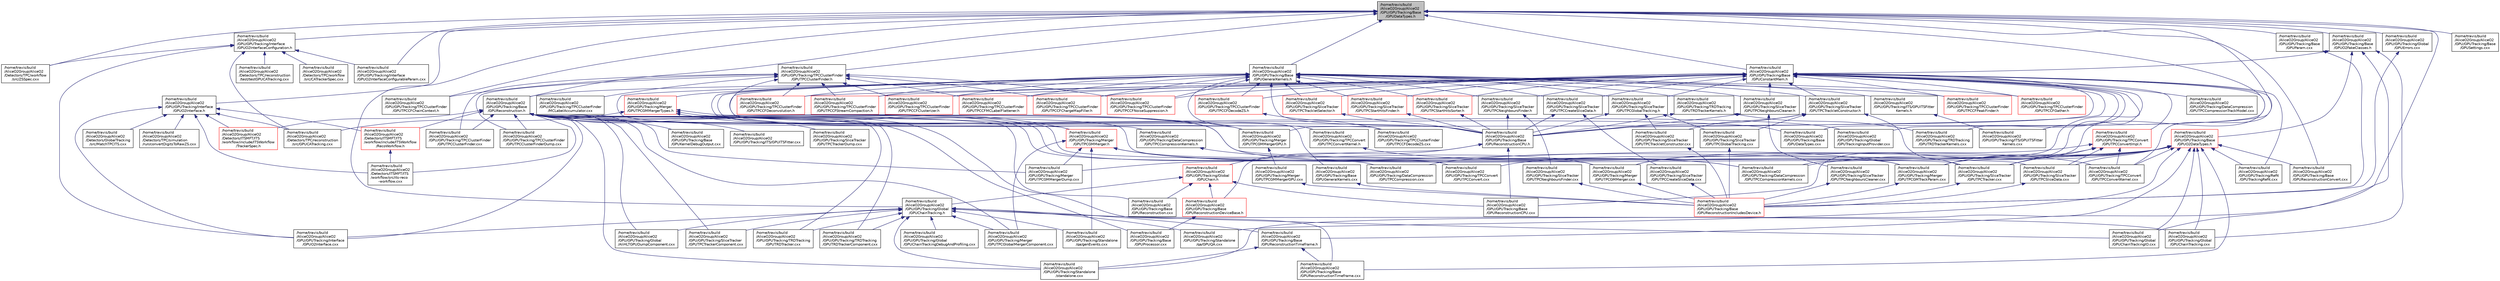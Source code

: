 digraph "/home/travis/build/AliceO2Group/AliceO2/GPU/GPUTracking/Base/GPUDataTypes.h"
{
 // INTERACTIVE_SVG=YES
  bgcolor="transparent";
  edge [fontname="Helvetica",fontsize="10",labelfontname="Helvetica",labelfontsize="10"];
  node [fontname="Helvetica",fontsize="10",shape=record];
  Node5 [label="/home/travis/build\l/AliceO2Group/AliceO2\l/GPU/GPUTracking/Base\l/GPUDataTypes.h",height=0.2,width=0.4,color="black", fillcolor="grey75", style="filled", fontcolor="black"];
  Node5 -> Node6 [dir="back",color="midnightblue",fontsize="10",style="solid",fontname="Helvetica"];
  Node6 [label="/home/travis/build\l/AliceO2Group/AliceO2\l/Detectors/TPC/workflow\l/src/ZSSpec.cxx",height=0.2,width=0.4,color="black",URL="$d2/dbc/ZSSpec_8cxx.html"];
  Node5 -> Node7 [dir="back",color="midnightblue",fontsize="10",style="solid",fontname="Helvetica"];
  Node7 [label="/home/travis/build\l/AliceO2Group/AliceO2\l/GPU/GPUTracking/Base\l/GPUConstantMem.h",height=0.2,width=0.4,color="black",URL="$db/df8/GPUConstantMem_8h.html"];
  Node7 -> Node8 [dir="back",color="midnightblue",fontsize="10",style="solid",fontname="Helvetica"];
  Node8 [label="/home/travis/build\l/AliceO2Group/AliceO2\l/GPU/GPUTracking/Base\l/GPUReconstruction.h",height=0.2,width=0.4,color="black",URL="$d2/de8/GPUReconstruction_8h.html"];
  Node8 -> Node9 [dir="back",color="midnightblue",fontsize="10",style="solid",fontname="Helvetica"];
  Node9 [label="/home/travis/build\l/AliceO2Group/AliceO2\l/Detectors/ITSMFT/ITS\l/workflow/include/ITSWorkflow\l/RecoWorkflow.h",height=0.2,width=0.4,color="red",URL="$dc/d1c/ITSMFT_2ITS_2workflow_2include_2ITSWorkflow_2RecoWorkflow_8h.html"];
  Node9 -> Node10 [dir="back",color="midnightblue",fontsize="10",style="solid",fontname="Helvetica"];
  Node10 [label="/home/travis/build\l/AliceO2Group/AliceO2\l/Detectors/ITSMFT/ITS\l/workflow/src/its-reco\l-workflow.cxx",height=0.2,width=0.4,color="black",URL="$dc/d64/its-reco-workflow_8cxx.html"];
  Node8 -> Node12 [dir="back",color="midnightblue",fontsize="10",style="solid",fontname="Helvetica"];
  Node12 [label="/home/travis/build\l/AliceO2Group/AliceO2\l/Detectors/ITSMFT/ITS\l/workflow/include/ITSWorkflow\l/TrackerSpec.h",height=0.2,width=0.4,color="red",URL="$de/d90/ITSMFT_2ITS_2workflow_2include_2ITSWorkflow_2TrackerSpec_8h.html"];
  Node8 -> Node10 [dir="back",color="midnightblue",fontsize="10",style="solid",fontname="Helvetica"];
  Node8 -> Node14 [dir="back",color="midnightblue",fontsize="10",style="solid",fontname="Helvetica"];
  Node14 [label="/home/travis/build\l/AliceO2Group/AliceO2\l/GPU/GPUTracking/Base\l/GPUDataTypes.cxx",height=0.2,width=0.4,color="black",URL="$d0/d53/GPUDataTypes_8cxx.html"];
  Node8 -> Node15 [dir="back",color="midnightblue",fontsize="10",style="solid",fontname="Helvetica"];
  Node15 [label="/home/travis/build\l/AliceO2Group/AliceO2\l/GPU/GPUTracking/Base\l/GPUKernelDebugOutput.cxx",height=0.2,width=0.4,color="black",URL="$d4/dd0/GPUKernelDebugOutput_8cxx.html"];
  Node8 -> Node16 [dir="back",color="midnightblue",fontsize="10",style="solid",fontname="Helvetica"];
  Node16 [label="/home/travis/build\l/AliceO2Group/AliceO2\l/GPU/GPUTracking/Base\l/GPUProcessor.cxx",height=0.2,width=0.4,color="black",URL="$d2/d53/GPUProcessor_8cxx.html"];
  Node8 -> Node17 [dir="back",color="midnightblue",fontsize="10",style="solid",fontname="Helvetica"];
  Node17 [label="/home/travis/build\l/AliceO2Group/AliceO2\l/GPU/GPUTracking/Base\l/GPUReconstructionCPU.h",height=0.2,width=0.4,color="black",URL="$dd/dc0/GPUReconstructionCPU_8h.html"];
  Node17 -> Node18 [dir="back",color="midnightblue",fontsize="10",style="solid",fontname="Helvetica"];
  Node18 [label="/home/travis/build\l/AliceO2Group/AliceO2\l/GPU/GPUTracking/Base\l/GPUReconstructionDeviceBase.h",height=0.2,width=0.4,color="red",URL="$d0/d92/GPUReconstructionDeviceBase_8h.html"];
  Node18 -> Node16 [dir="back",color="midnightblue",fontsize="10",style="solid",fontname="Helvetica"];
  Node17 -> Node29 [dir="back",color="midnightblue",fontsize="10",style="solid",fontname="Helvetica"];
  Node29 [label="/home/travis/build\l/AliceO2Group/AliceO2\l/GPU/GPUTracking/Base\l/GPUReconstructionCPU.cxx",height=0.2,width=0.4,color="black",URL="$da/df6/GPUReconstructionCPU_8cxx.html"];
  Node17 -> Node30 [dir="back",color="midnightblue",fontsize="10",style="solid",fontname="Helvetica"];
  Node30 [label="/home/travis/build\l/AliceO2Group/AliceO2\l/GPU/GPUTracking/Global\l/GPUChain.h",height=0.2,width=0.4,color="red",URL="$d3/dbe/GPUChain_8h.html"];
  Node30 -> Node18 [dir="back",color="midnightblue",fontsize="10",style="solid",fontname="Helvetica"];
  Node30 -> Node31 [dir="back",color="midnightblue",fontsize="10",style="solid",fontname="Helvetica"];
  Node31 [label="/home/travis/build\l/AliceO2Group/AliceO2\l/GPU/GPUTracking/Base\l/GPUReconstruction.cxx",height=0.2,width=0.4,color="black",URL="$db/d5b/GPUReconstruction_8cxx.html"];
  Node30 -> Node29 [dir="back",color="midnightblue",fontsize="10",style="solid",fontname="Helvetica"];
  Node30 -> Node32 [dir="back",color="midnightblue",fontsize="10",style="solid",fontname="Helvetica"];
  Node32 [label="/home/travis/build\l/AliceO2Group/AliceO2\l/GPU/GPUTracking/Global\l/GPUChainTracking.h",height=0.2,width=0.4,color="black",URL="$db/ded/GPUChainTracking_8h.html"];
  Node32 -> Node33 [dir="back",color="midnightblue",fontsize="10",style="solid",fontname="Helvetica"];
  Node33 [label="/home/travis/build\l/AliceO2Group/AliceO2\l/GPU/GPUTracking/Base\l/GPUReconstructionTimeframe.h",height=0.2,width=0.4,color="black",URL="$df/db2/GPUReconstructionTimeframe_8h.html"];
  Node33 -> Node34 [dir="back",color="midnightblue",fontsize="10",style="solid",fontname="Helvetica"];
  Node34 [label="/home/travis/build\l/AliceO2Group/AliceO2\l/GPU/GPUTracking/Base\l/GPUReconstructionTimeframe.cxx",height=0.2,width=0.4,color="black",URL="$d7/d36/GPUReconstructionTimeframe_8cxx.html"];
  Node33 -> Node35 [dir="back",color="midnightblue",fontsize="10",style="solid",fontname="Helvetica"];
  Node35 [label="/home/travis/build\l/AliceO2Group/AliceO2\l/GPU/GPUTracking/Standalone\l/standalone.cxx",height=0.2,width=0.4,color="black",URL="$dc/df9/standalone_8cxx.html"];
  Node32 -> Node36 [dir="back",color="midnightblue",fontsize="10",style="solid",fontname="Helvetica"];
  Node36 [label="/home/travis/build\l/AliceO2Group/AliceO2\l/GPU/GPUTracking/Global\l/AliHLTGPUDumpComponent.cxx",height=0.2,width=0.4,color="black",URL="$df/d9c/AliHLTGPUDumpComponent_8cxx.html"];
  Node32 -> Node37 [dir="back",color="midnightblue",fontsize="10",style="solid",fontname="Helvetica"];
  Node37 [label="/home/travis/build\l/AliceO2Group/AliceO2\l/GPU/GPUTracking/Global\l/GPUChainTracking.cxx",height=0.2,width=0.4,color="black",URL="$d2/d58/GPUChainTracking_8cxx.html"];
  Node32 -> Node38 [dir="back",color="midnightblue",fontsize="10",style="solid",fontname="Helvetica"];
  Node38 [label="/home/travis/build\l/AliceO2Group/AliceO2\l/GPU/GPUTracking/Global\l/GPUChainTrackingDebugAndProfiling.cxx",height=0.2,width=0.4,color="black",URL="$dd/dc6/GPUChainTrackingDebugAndProfiling_8cxx.html"];
  Node32 -> Node39 [dir="back",color="midnightblue",fontsize="10",style="solid",fontname="Helvetica"];
  Node39 [label="/home/travis/build\l/AliceO2Group/AliceO2\l/GPU/GPUTracking/Global\l/GPUChainTrackingIO.cxx",height=0.2,width=0.4,color="black",URL="$d3/d85/GPUChainTrackingIO_8cxx.html"];
  Node32 -> Node40 [dir="back",color="midnightblue",fontsize="10",style="solid",fontname="Helvetica"];
  Node40 [label="/home/travis/build\l/AliceO2Group/AliceO2\l/GPU/GPUTracking/Interface\l/GPUO2Interface.cxx",height=0.2,width=0.4,color="black",URL="$d0/d48/GPUO2Interface_8cxx.html"];
  Node32 -> Node41 [dir="back",color="midnightblue",fontsize="10",style="solid",fontname="Helvetica"];
  Node41 [label="/home/travis/build\l/AliceO2Group/AliceO2\l/GPU/GPUTracking/Merger\l/GPUTPCGlobalMergerComponent.cxx",height=0.2,width=0.4,color="black",URL="$df/d06/GPUTPCGlobalMergerComponent_8cxx.html"];
  Node32 -> Node42 [dir="back",color="midnightblue",fontsize="10",style="solid",fontname="Helvetica"];
  Node42 [label="/home/travis/build\l/AliceO2Group/AliceO2\l/GPU/GPUTracking/SliceTracker\l/GPUTPCTrackerComponent.cxx",height=0.2,width=0.4,color="black",URL="$da/d1f/GPUTPCTrackerComponent_8cxx.html"];
  Node32 -> Node43 [dir="back",color="midnightblue",fontsize="10",style="solid",fontname="Helvetica"];
  Node43 [label="/home/travis/build\l/AliceO2Group/AliceO2\l/GPU/GPUTracking/Standalone\l/qa/genEvents.cxx",height=0.2,width=0.4,color="black",URL="$d7/d9f/genEvents_8cxx.html"];
  Node32 -> Node44 [dir="back",color="midnightblue",fontsize="10",style="solid",fontname="Helvetica"];
  Node44 [label="/home/travis/build\l/AliceO2Group/AliceO2\l/GPU/GPUTracking/Standalone\l/qa/GPUQA.cxx",height=0.2,width=0.4,color="black",URL="$de/ddc/GPUQA_8cxx.html"];
  Node32 -> Node35 [dir="back",color="midnightblue",fontsize="10",style="solid",fontname="Helvetica"];
  Node32 -> Node45 [dir="back",color="midnightblue",fontsize="10",style="solid",fontname="Helvetica"];
  Node45 [label="/home/travis/build\l/AliceO2Group/AliceO2\l/GPU/GPUTracking/TRDTracking\l/GPUTRDTracker.cxx",height=0.2,width=0.4,color="black",URL="$d9/d33/GPUTRDTracker_8cxx.html"];
  Node32 -> Node46 [dir="back",color="midnightblue",fontsize="10",style="solid",fontname="Helvetica"];
  Node46 [label="/home/travis/build\l/AliceO2Group/AliceO2\l/GPU/GPUTracking/TRDTracking\l/GPUTRDTrackerComponent.cxx",height=0.2,width=0.4,color="black",URL="$db/dd1/GPUTRDTrackerComponent_8cxx.html",tooltip="A TRD tracker processing component for the GPU. "];
  Node8 -> Node31 [dir="back",color="midnightblue",fontsize="10",style="solid",fontname="Helvetica"];
  Node8 -> Node34 [dir="back",color="midnightblue",fontsize="10",style="solid",fontname="Helvetica"];
  Node8 -> Node50 [dir="back",color="midnightblue",fontsize="10",style="solid",fontname="Helvetica"];
  Node50 [label="/home/travis/build\l/AliceO2Group/AliceO2\l/GPU/GPUTracking/DataCompression\l/GPUTPCCompression.cxx",height=0.2,width=0.4,color="black",URL="$d0/dbb/GPUTPCCompression_8cxx.html"];
  Node8 -> Node36 [dir="back",color="midnightblue",fontsize="10",style="solid",fontname="Helvetica"];
  Node8 -> Node51 [dir="back",color="midnightblue",fontsize="10",style="solid",fontname="Helvetica"];
  Node51 [label="/home/travis/build\l/AliceO2Group/AliceO2\l/GPU/GPUTracking/Global\l/GPUTrackingInputProvider.cxx",height=0.2,width=0.4,color="black",URL="$d2/d16/GPUTrackingInputProvider_8cxx.html"];
  Node8 -> Node40 [dir="back",color="midnightblue",fontsize="10",style="solid",fontname="Helvetica"];
  Node8 -> Node52 [dir="back",color="midnightblue",fontsize="10",style="solid",fontname="Helvetica"];
  Node52 [label="/home/travis/build\l/AliceO2Group/AliceO2\l/GPU/GPUTracking/ITS/GPUITSFitter.cxx",height=0.2,width=0.4,color="black",URL="$d5/d2b/GPUITSFitter_8cxx.html"];
  Node8 -> Node41 [dir="back",color="midnightblue",fontsize="10",style="solid",fontname="Helvetica"];
  Node8 -> Node53 [dir="back",color="midnightblue",fontsize="10",style="solid",fontname="Helvetica"];
  Node53 [label="/home/travis/build\l/AliceO2Group/AliceO2\l/GPU/GPUTracking/Merger\l/GPUTPCGMMerger.cxx",height=0.2,width=0.4,color="black",URL="$d0/dd4/GPUTPCGMMerger_8cxx.html"];
  Node53 -> Node54 [dir="back",color="midnightblue",fontsize="10",style="solid",fontname="Helvetica"];
  Node54 [label="/home/travis/build\l/AliceO2Group/AliceO2\l/GPU/GPUTracking/Base\l/GPUReconstructionIncludesDevice.h",height=0.2,width=0.4,color="red",URL="$d0/d25/GPUReconstructionIncludesDevice_8h.html"];
  Node8 -> Node55 [dir="back",color="midnightblue",fontsize="10",style="solid",fontname="Helvetica"];
  Node55 [label="/home/travis/build\l/AliceO2Group/AliceO2\l/GPU/GPUTracking/Merger\l/GPUTPCGMMergerDump.cxx",height=0.2,width=0.4,color="black",URL="$d0/d24/GPUTPCGMMergerDump_8cxx.html"];
  Node8 -> Node56 [dir="back",color="midnightblue",fontsize="10",style="solid",fontname="Helvetica"];
  Node56 [label="/home/travis/build\l/AliceO2Group/AliceO2\l/GPU/GPUTracking/SliceTracker\l/GPUTPCSliceData.cxx",height=0.2,width=0.4,color="black",URL="$d5/d85/GPUTPCSliceData_8cxx.html"];
  Node56 -> Node54 [dir="back",color="midnightblue",fontsize="10",style="solid",fontname="Helvetica"];
  Node8 -> Node57 [dir="back",color="midnightblue",fontsize="10",style="solid",fontname="Helvetica"];
  Node57 [label="/home/travis/build\l/AliceO2Group/AliceO2\l/GPU/GPUTracking/SliceTracker\l/GPUTPCTracker.cxx",height=0.2,width=0.4,color="black",URL="$db/d4b/GPUTPCTracker_8cxx.html"];
  Node57 -> Node54 [dir="back",color="midnightblue",fontsize="10",style="solid",fontname="Helvetica"];
  Node8 -> Node42 [dir="back",color="midnightblue",fontsize="10",style="solid",fontname="Helvetica"];
  Node8 -> Node58 [dir="back",color="midnightblue",fontsize="10",style="solid",fontname="Helvetica"];
  Node58 [label="/home/travis/build\l/AliceO2Group/AliceO2\l/GPU/GPUTracking/SliceTracker\l/GPUTPCTrackerDump.cxx",height=0.2,width=0.4,color="black",URL="$d8/d07/GPUTPCTrackerDump_8cxx.html"];
  Node8 -> Node35 [dir="back",color="midnightblue",fontsize="10",style="solid",fontname="Helvetica"];
  Node8 -> Node59 [dir="back",color="midnightblue",fontsize="10",style="solid",fontname="Helvetica"];
  Node59 [label="/home/travis/build\l/AliceO2Group/AliceO2\l/GPU/GPUTracking/TPCClusterFinder\l/GPUTPCClusterFinder.cxx",height=0.2,width=0.4,color="black",URL="$df/da0/GPUTPCClusterFinder_8cxx.html"];
  Node8 -> Node60 [dir="back",color="midnightblue",fontsize="10",style="solid",fontname="Helvetica"];
  Node60 [label="/home/travis/build\l/AliceO2Group/AliceO2\l/GPU/GPUTracking/TPCClusterFinder\l/GPUTPCClusterFinderDump.cxx",height=0.2,width=0.4,color="black",URL="$d2/db7/GPUTPCClusterFinderDump_8cxx.html"];
  Node8 -> Node61 [dir="back",color="midnightblue",fontsize="10",style="solid",fontname="Helvetica"];
  Node61 [label="/home/travis/build\l/AliceO2Group/AliceO2\l/GPU/GPUTracking/TPCConvert\l/GPUTPCConvert.cxx",height=0.2,width=0.4,color="black",URL="$da/db5/GPUTPCConvert_8cxx.html"];
  Node8 -> Node45 [dir="back",color="midnightblue",fontsize="10",style="solid",fontname="Helvetica"];
  Node8 -> Node46 [dir="back",color="midnightblue",fontsize="10",style="solid",fontname="Helvetica"];
  Node7 -> Node17 [dir="back",color="midnightblue",fontsize="10",style="solid",fontname="Helvetica"];
  Node7 -> Node29 [dir="back",color="midnightblue",fontsize="10",style="solid",fontname="Helvetica"];
  Node7 -> Node62 [dir="back",color="midnightblue",fontsize="10",style="solid",fontname="Helvetica"];
  Node62 [label="/home/travis/build\l/AliceO2Group/AliceO2\l/GPU/GPUTracking/DataCompression\l/GPUTPCCompressionKernels.cxx",height=0.2,width=0.4,color="black",URL="$d9/d57/GPUTPCCompressionKernels_8cxx.html"];
  Node7 -> Node63 [dir="back",color="midnightblue",fontsize="10",style="solid",fontname="Helvetica"];
  Node63 [label="/home/travis/build\l/AliceO2Group/AliceO2\l/GPU/GPUTracking/DataCompression\l/GPUTPCCompressionTrackModel.cxx",height=0.2,width=0.4,color="black",URL="$db/da8/GPUTPCCompressionTrackModel_8cxx.html"];
  Node7 -> Node64 [dir="back",color="midnightblue",fontsize="10",style="solid",fontname="Helvetica"];
  Node64 [label="/home/travis/build\l/AliceO2Group/AliceO2\l/GPU/GPUTracking/ITS/GPUITSFitter\lKernels.cxx",height=0.2,width=0.4,color="black",URL="$dd/d1d/GPUITSFitterKernels_8cxx.html"];
  Node7 -> Node65 [dir="back",color="midnightblue",fontsize="10",style="solid",fontname="Helvetica"];
  Node65 [label="/home/travis/build\l/AliceO2Group/AliceO2\l/GPU/GPUTracking/Merger\l/GPUTPCGMMergerGPU.h",height=0.2,width=0.4,color="black",URL="$dc/d95/GPUTPCGMMergerGPU_8h.html"];
  Node65 -> Node66 [dir="back",color="midnightblue",fontsize="10",style="solid",fontname="Helvetica"];
  Node66 [label="/home/travis/build\l/AliceO2Group/AliceO2\l/GPU/GPUTracking/Merger\l/GPUTPCGMMergerGPU.cxx",height=0.2,width=0.4,color="black",URL="$d3/d5c/GPUTPCGMMergerGPU_8cxx.html"];
  Node66 -> Node54 [dir="back",color="midnightblue",fontsize="10",style="solid",fontname="Helvetica"];
  Node7 -> Node67 [dir="back",color="midnightblue",fontsize="10",style="solid",fontname="Helvetica"];
  Node67 [label="/home/travis/build\l/AliceO2Group/AliceO2\l/GPU/GPUTracking/Merger\l/GPUTPCGMTrackParam.cxx",height=0.2,width=0.4,color="black",URL="$df/dad/GPUTPCGMTrackParam_8cxx.html"];
  Node67 -> Node54 [dir="back",color="midnightblue",fontsize="10",style="solid",fontname="Helvetica"];
  Node7 -> Node68 [dir="back",color="midnightblue",fontsize="10",style="solid",fontname="Helvetica"];
  Node68 [label="/home/travis/build\l/AliceO2Group/AliceO2\l/GPU/GPUTracking/Refit\l/GPUTrackingRefit.cxx",height=0.2,width=0.4,color="black",URL="$df/d2b/GPUTrackingRefit_8cxx.html"];
  Node7 -> Node69 [dir="back",color="midnightblue",fontsize="10",style="solid",fontname="Helvetica"];
  Node69 [label="/home/travis/build\l/AliceO2Group/AliceO2\l/GPU/GPUTracking/SliceTracker\l/GPUTPCCreateSliceData.h",height=0.2,width=0.4,color="black",URL="$d3/d5e/GPUTPCCreateSliceData_8h.html"];
  Node69 -> Node17 [dir="back",color="midnightblue",fontsize="10",style="solid",fontname="Helvetica"];
  Node69 -> Node70 [dir="back",color="midnightblue",fontsize="10",style="solid",fontname="Helvetica"];
  Node70 [label="/home/travis/build\l/AliceO2Group/AliceO2\l/GPU/GPUTracking/SliceTracker\l/GPUTPCCreateSliceData.cxx",height=0.2,width=0.4,color="black",URL="$de/d4e/GPUTPCCreateSliceData_8cxx.html"];
  Node70 -> Node54 [dir="back",color="midnightblue",fontsize="10",style="solid",fontname="Helvetica"];
  Node7 -> Node71 [dir="back",color="midnightblue",fontsize="10",style="solid",fontname="Helvetica"];
  Node71 [label="/home/travis/build\l/AliceO2Group/AliceO2\l/GPU/GPUTracking/SliceTracker\l/GPUTPCGlobalTracking.h",height=0.2,width=0.4,color="black",URL="$d1/d89/GPUTPCGlobalTracking_8h.html"];
  Node71 -> Node17 [dir="back",color="midnightblue",fontsize="10",style="solid",fontname="Helvetica"];
  Node71 -> Node72 [dir="back",color="midnightblue",fontsize="10",style="solid",fontname="Helvetica"];
  Node72 [label="/home/travis/build\l/AliceO2Group/AliceO2\l/GPU/GPUTracking/SliceTracker\l/GPUTPCGlobalTracking.cxx",height=0.2,width=0.4,color="black",URL="$db/d1e/GPUTPCGlobalTracking_8cxx.html"];
  Node72 -> Node54 [dir="back",color="midnightblue",fontsize="10",style="solid",fontname="Helvetica"];
  Node71 -> Node73 [dir="back",color="midnightblue",fontsize="10",style="solid",fontname="Helvetica"];
  Node73 [label="/home/travis/build\l/AliceO2Group/AliceO2\l/GPU/GPUTracking/SliceTracker\l/GPUTPCTrackletConstructor.cxx",height=0.2,width=0.4,color="black",URL="$d7/d3e/GPUTPCTrackletConstructor_8cxx.html"];
  Node73 -> Node54 [dir="back",color="midnightblue",fontsize="10",style="solid",fontname="Helvetica"];
  Node7 -> Node74 [dir="back",color="midnightblue",fontsize="10",style="solid",fontname="Helvetica"];
  Node74 [label="/home/travis/build\l/AliceO2Group/AliceO2\l/GPU/GPUTracking/SliceTracker\l/GPUTPCTrackletConstructor.h",height=0.2,width=0.4,color="black",URL="$de/d72/GPUTPCTrackletConstructor_8h.html"];
  Node74 -> Node17 [dir="back",color="midnightblue",fontsize="10",style="solid",fontname="Helvetica"];
  Node74 -> Node72 [dir="back",color="midnightblue",fontsize="10",style="solid",fontname="Helvetica"];
  Node74 -> Node57 [dir="back",color="midnightblue",fontsize="10",style="solid",fontname="Helvetica"];
  Node74 -> Node73 [dir="back",color="midnightblue",fontsize="10",style="solid",fontname="Helvetica"];
  Node7 -> Node75 [dir="back",color="midnightblue",fontsize="10",style="solid",fontname="Helvetica"];
  Node75 [label="/home/travis/build\l/AliceO2Group/AliceO2\l/GPU/GPUTracking/SliceTracker\l/GPUTPCNeighboursCleaner.h",height=0.2,width=0.4,color="black",URL="$d5/d70/GPUTPCNeighboursCleaner_8h.html"];
  Node75 -> Node17 [dir="back",color="midnightblue",fontsize="10",style="solid",fontname="Helvetica"];
  Node75 -> Node76 [dir="back",color="midnightblue",fontsize="10",style="solid",fontname="Helvetica"];
  Node76 [label="/home/travis/build\l/AliceO2Group/AliceO2\l/GPU/GPUTracking/SliceTracker\l/GPUTPCNeighboursCleaner.cxx",height=0.2,width=0.4,color="black",URL="$d1/d00/GPUTPCNeighboursCleaner_8cxx.html"];
  Node76 -> Node54 [dir="back",color="midnightblue",fontsize="10",style="solid",fontname="Helvetica"];
  Node7 -> Node77 [dir="back",color="midnightblue",fontsize="10",style="solid",fontname="Helvetica"];
  Node77 [label="/home/travis/build\l/AliceO2Group/AliceO2\l/GPU/GPUTracking/SliceTracker\l/GPUTPCNeighboursFinder.h",height=0.2,width=0.4,color="black",URL="$d7/d59/GPUTPCNeighboursFinder_8h.html"];
  Node77 -> Node17 [dir="back",color="midnightblue",fontsize="10",style="solid",fontname="Helvetica"];
  Node77 -> Node78 [dir="back",color="midnightblue",fontsize="10",style="solid",fontname="Helvetica"];
  Node78 [label="/home/travis/build\l/AliceO2Group/AliceO2\l/GPU/GPUTracking/SliceTracker\l/GPUTPCNeighboursFinder.cxx",height=0.2,width=0.4,color="black",URL="$dd/d70/GPUTPCNeighboursFinder_8cxx.html"];
  Node78 -> Node54 [dir="back",color="midnightblue",fontsize="10",style="solid",fontname="Helvetica"];
  Node7 -> Node79 [dir="back",color="midnightblue",fontsize="10",style="solid",fontname="Helvetica"];
  Node79 [label="/home/travis/build\l/AliceO2Group/AliceO2\l/GPU/GPUTracking/SliceTracker\l/GPUTPCStartHitsFinder.h",height=0.2,width=0.4,color="red",URL="$d0/d04/GPUTPCStartHitsFinder_8h.html"];
  Node79 -> Node17 [dir="back",color="midnightblue",fontsize="10",style="solid",fontname="Helvetica"];
  Node7 -> Node81 [dir="back",color="midnightblue",fontsize="10",style="solid",fontname="Helvetica"];
  Node81 [label="/home/travis/build\l/AliceO2Group/AliceO2\l/GPU/GPUTracking/SliceTracker\l/GPUTPCStartHitsSorter.h",height=0.2,width=0.4,color="red",URL="$df/d93/GPUTPCStartHitsSorter_8h.html"];
  Node81 -> Node17 [dir="back",color="midnightblue",fontsize="10",style="solid",fontname="Helvetica"];
  Node7 -> Node83 [dir="back",color="midnightblue",fontsize="10",style="solid",fontname="Helvetica"];
  Node83 [label="/home/travis/build\l/AliceO2Group/AliceO2\l/GPU/GPUTracking/SliceTracker\l/GPUTPCTrackletSelector.h",height=0.2,width=0.4,color="red",URL="$d4/d0c/GPUTPCTrackletSelector_8h.html"];
  Node83 -> Node17 [dir="back",color="midnightblue",fontsize="10",style="solid",fontname="Helvetica"];
  Node7 -> Node85 [dir="back",color="midnightblue",fontsize="10",style="solid",fontname="Helvetica"];
  Node85 [label="/home/travis/build\l/AliceO2Group/AliceO2\l/GPU/GPUTracking/TPCClusterFinder\l/GPUTPCCFChargeMapFiller.h",height=0.2,width=0.4,color="red",URL="$dc/d10/GPUTPCCFChargeMapFiller_8h.html"];
  Node7 -> Node94 [dir="back",color="midnightblue",fontsize="10",style="solid",fontname="Helvetica"];
  Node94 [label="/home/travis/build\l/AliceO2Group/AliceO2\l/GPU/GPUTracking/TPCClusterFinder\l/GPUTPCCFPeakFinder.h",height=0.2,width=0.4,color="red",URL="$d6/d92/GPUTPCCFPeakFinder_8h.html"];
  Node7 -> Node95 [dir="back",color="midnightblue",fontsize="10",style="solid",fontname="Helvetica"];
  Node95 [label="/home/travis/build\l/AliceO2Group/AliceO2\l/GPU/GPUTracking/TPCClusterFinder\l/GPUTPCCFNoiseSuppression.h",height=0.2,width=0.4,color="red",URL="$d7/d30/GPUTPCCFNoiseSuppression_8h.html"];
  Node7 -> Node96 [dir="back",color="midnightblue",fontsize="10",style="solid",fontname="Helvetica"];
  Node96 [label="/home/travis/build\l/AliceO2Group/AliceO2\l/GPU/GPUTracking/TPCClusterFinder\l/GPUTPCCFDeconvolution.h",height=0.2,width=0.4,color="red",URL="$dc/d21/GPUTPCCFDeconvolution_8h.html"];
  Node7 -> Node97 [dir="back",color="midnightblue",fontsize="10",style="solid",fontname="Helvetica"];
  Node97 [label="/home/travis/build\l/AliceO2Group/AliceO2\l/GPU/GPUTracking/TPCClusterFinder\l/GPUTPCCFStreamCompaction.h",height=0.2,width=0.4,color="red",URL="$dc/deb/GPUTPCCFStreamCompaction_8h.html"];
  Node7 -> Node99 [dir="back",color="midnightblue",fontsize="10",style="solid",fontname="Helvetica"];
  Node99 [label="/home/travis/build\l/AliceO2Group/AliceO2\l/GPU/GPUTracking/TPCClusterFinder\l/GPUTPCCFClusterizer.h",height=0.2,width=0.4,color="red",URL="$dd/d99/GPUTPCCFClusterizer_8h.html"];
  Node7 -> Node100 [dir="back",color="midnightblue",fontsize="10",style="solid",fontname="Helvetica"];
  Node100 [label="/home/travis/build\l/AliceO2Group/AliceO2\l/GPU/GPUTracking/TPCClusterFinder\l/GPUTPCCFMCLabelFlattener.h",height=0.2,width=0.4,color="red",URL="$dd/dd8/GPUTPCCFMCLabelFlattener_8h.html"];
  Node7 -> Node102 [dir="back",color="midnightblue",fontsize="10",style="solid",fontname="Helvetica"];
  Node102 [label="/home/travis/build\l/AliceO2Group/AliceO2\l/GPU/GPUTracking/TPCClusterFinder\l/GPUTPCCFDecodeZS.h",height=0.2,width=0.4,color="red",URL="$dc/d65/GPUTPCCFDecodeZS_8h.html"];
  Node102 -> Node103 [dir="back",color="midnightblue",fontsize="10",style="solid",fontname="Helvetica"];
  Node103 [label="/home/travis/build\l/AliceO2Group/AliceO2\l/GPU/GPUTracking/TPCClusterFinder\l/GPUTPCCFDecodeZS.cxx",height=0.2,width=0.4,color="black",URL="$db/d5c/GPUTPCCFDecodeZS_8cxx.html"];
  Node7 -> Node104 [dir="back",color="midnightblue",fontsize="10",style="solid",fontname="Helvetica"];
  Node104 [label="/home/travis/build\l/AliceO2Group/AliceO2\l/GPU/GPUTracking/TPCClusterFinder\l/GPUTPCCFGather.h",height=0.2,width=0.4,color="red",URL="$d5/d54/GPUTPCCFGather_8h.html"];
  Node7 -> Node106 [dir="back",color="midnightblue",fontsize="10",style="solid",fontname="Helvetica"];
  Node106 [label="/home/travis/build\l/AliceO2Group/AliceO2\l/GPU/GPUTracking/TPCConvert\l/GPUTPCConvertImpl.h",height=0.2,width=0.4,color="red",URL="$d1/d2e/GPUTPCConvertImpl_8h.html"];
  Node106 -> Node53 [dir="back",color="midnightblue",fontsize="10",style="solid",fontname="Helvetica"];
  Node106 -> Node67 [dir="back",color="midnightblue",fontsize="10",style="solid",fontname="Helvetica"];
  Node106 -> Node56 [dir="back",color="midnightblue",fontsize="10",style="solid",fontname="Helvetica"];
  Node106 -> Node57 [dir="back",color="midnightblue",fontsize="10",style="solid",fontname="Helvetica"];
  Node106 -> Node108 [dir="back",color="midnightblue",fontsize="10",style="solid",fontname="Helvetica"];
  Node108 [label="/home/travis/build\l/AliceO2Group/AliceO2\l/GPU/GPUTracking/TPCConvert\l/GPUTPCConvertKernel.cxx",height=0.2,width=0.4,color="black",URL="$d2/d77/GPUTPCConvertKernel_8cxx.html"];
  Node7 -> Node108 [dir="back",color="midnightblue",fontsize="10",style="solid",fontname="Helvetica"];
  Node7 -> Node109 [dir="back",color="midnightblue",fontsize="10",style="solid",fontname="Helvetica"];
  Node109 [label="/home/travis/build\l/AliceO2Group/AliceO2\l/GPU/GPUTracking/TRDTracking\l/GPUTRDTrackerKernels.cxx",height=0.2,width=0.4,color="black",URL="$d2/d2d/GPUTRDTrackerKernels_8cxx.html"];
  Node5 -> Node110 [dir="back",color="midnightblue",fontsize="10",style="solid",fontname="Helvetica"];
  Node110 [label="/home/travis/build\l/AliceO2Group/AliceO2\l/GPU/GPUTracking/Base\l/GPUO2FakeClasses.h",height=0.2,width=0.4,color="black",URL="$da/d28/GPUO2FakeClasses_8h.html"];
  Node110 -> Node7 [dir="back",color="midnightblue",fontsize="10",style="solid",fontname="Helvetica"];
  Node110 -> Node111 [dir="back",color="midnightblue",fontsize="10",style="solid",fontname="Helvetica"];
  Node111 [label="/home/travis/build\l/AliceO2Group/AliceO2\l/GPU/GPUTracking/Base\l/GPUO2DataTypes.h",height=0.2,width=0.4,color="red",URL="$d5/d5c/GPUO2DataTypes_8h.html"];
  Node111 -> Node112 [dir="back",color="midnightblue",fontsize="10",style="solid",fontname="Helvetica"];
  Node112 [label="/home/travis/build\l/AliceO2Group/AliceO2\l/GPU/GPUTracking/Base\l/GPUReconstructionConvert.cxx",height=0.2,width=0.4,color="black",URL="$dd/d7f/GPUReconstructionConvert_8cxx.html"];
  Node111 -> Node34 [dir="back",color="midnightblue",fontsize="10",style="solid",fontname="Helvetica"];
  Node111 -> Node50 [dir="back",color="midnightblue",fontsize="10",style="solid",fontname="Helvetica"];
  Node111 -> Node62 [dir="back",color="midnightblue",fontsize="10",style="solid",fontname="Helvetica"];
  Node111 -> Node37 [dir="back",color="midnightblue",fontsize="10",style="solid",fontname="Helvetica"];
  Node111 -> Node39 [dir="back",color="midnightblue",fontsize="10",style="solid",fontname="Helvetica"];
  Node111 -> Node53 [dir="back",color="midnightblue",fontsize="10",style="solid",fontname="Helvetica"];
  Node111 -> Node55 [dir="back",color="midnightblue",fontsize="10",style="solid",fontname="Helvetica"];
  Node111 -> Node67 [dir="back",color="midnightblue",fontsize="10",style="solid",fontname="Helvetica"];
  Node111 -> Node68 [dir="back",color="midnightblue",fontsize="10",style="solid",fontname="Helvetica"];
  Node111 -> Node56 [dir="back",color="midnightblue",fontsize="10",style="solid",fontname="Helvetica"];
  Node111 -> Node57 [dir="back",color="midnightblue",fontsize="10",style="solid",fontname="Helvetica"];
  Node111 -> Node44 [dir="back",color="midnightblue",fontsize="10",style="solid",fontname="Helvetica"];
  Node111 -> Node35 [dir="back",color="midnightblue",fontsize="10",style="solid",fontname="Helvetica"];
  Node111 -> Node61 [dir="back",color="midnightblue",fontsize="10",style="solid",fontname="Helvetica"];
  Node111 -> Node108 [dir="back",color="midnightblue",fontsize="10",style="solid",fontname="Helvetica"];
  Node110 -> Node37 [dir="back",color="midnightblue",fontsize="10",style="solid",fontname="Helvetica"];
  Node110 -> Node39 [dir="back",color="midnightblue",fontsize="10",style="solid",fontname="Helvetica"];
  Node5 -> Node14 [dir="back",color="midnightblue",fontsize="10",style="solid",fontname="Helvetica"];
  Node5 -> Node8 [dir="back",color="midnightblue",fontsize="10",style="solid",fontname="Helvetica"];
  Node5 -> Node119 [dir="back",color="midnightblue",fontsize="10",style="solid",fontname="Helvetica"];
  Node119 [label="/home/travis/build\l/AliceO2Group/AliceO2\l/GPU/GPUTracking/Base\l/GPUGeneralKernels.h",height=0.2,width=0.4,color="black",URL="$d9/de5/GPUGeneralKernels_8h.html"];
  Node119 -> Node120 [dir="back",color="midnightblue",fontsize="10",style="solid",fontname="Helvetica"];
  Node120 [label="/home/travis/build\l/AliceO2Group/AliceO2\l/GPU/GPUTracking/Base\l/GPUGeneralKernels.cxx",height=0.2,width=0.4,color="black",URL="$de/d0a/GPUGeneralKernels_8cxx.html"];
  Node120 -> Node54 [dir="back",color="midnightblue",fontsize="10",style="solid",fontname="Helvetica"];
  Node119 -> Node17 [dir="back",color="midnightblue",fontsize="10",style="solid",fontname="Helvetica"];
  Node119 -> Node121 [dir="back",color="midnightblue",fontsize="10",style="solid",fontname="Helvetica"];
  Node121 [label="/home/travis/build\l/AliceO2Group/AliceO2\l/GPU/GPUTracking/DataCompression\l/GPUTPCCompressionKernels.h",height=0.2,width=0.4,color="black",URL="$d2/dc6/GPUTPCCompressionKernels_8h.html"];
  Node121 -> Node62 [dir="back",color="midnightblue",fontsize="10",style="solid",fontname="Helvetica"];
  Node119 -> Node122 [dir="back",color="midnightblue",fontsize="10",style="solid",fontname="Helvetica"];
  Node122 [label="/home/travis/build\l/AliceO2Group/AliceO2\l/GPU/GPUTracking/ITS/GPUITSFitter\lKernels.h",height=0.2,width=0.4,color="black",URL="$d5/d89/GPUITSFitterKernels_8h.html"];
  Node122 -> Node64 [dir="back",color="midnightblue",fontsize="10",style="solid",fontname="Helvetica"];
  Node119 -> Node123 [dir="back",color="midnightblue",fontsize="10",style="solid",fontname="Helvetica"];
  Node123 [label="/home/travis/build\l/AliceO2Group/AliceO2\l/GPU/GPUTracking/Merger\l/GPUTPCGMMergerTypes.h",height=0.2,width=0.4,color="red",URL="$de/d4c/GPUTPCGMMergerTypes_8h.html"];
  Node123 -> Node124 [dir="back",color="midnightblue",fontsize="10",style="solid",fontname="Helvetica"];
  Node124 [label="/home/travis/build\l/AliceO2Group/AliceO2\l/Detectors/TPC/reconstruction\l/src/GPUCATracking.cxx",height=0.2,width=0.4,color="black",URL="$d4/d2e/GPUCATracking_8cxx.html"];
  Node123 -> Node116 [dir="back",color="midnightblue",fontsize="10",style="solid",fontname="Helvetica"];
  Node116 [label="/home/travis/build\l/AliceO2Group/AliceO2\l/GPU/GPUTracking/Merger\l/GPUTPCGMMerger.h",height=0.2,width=0.4,color="red",URL="$d4/dcf/GPUTPCGMMerger_8h.html"];
  Node116 -> Node62 [dir="back",color="midnightblue",fontsize="10",style="solid",fontname="Helvetica"];
  Node116 -> Node41 [dir="back",color="midnightblue",fontsize="10",style="solid",fontname="Helvetica"];
  Node116 -> Node53 [dir="back",color="midnightblue",fontsize="10",style="solid",fontname="Helvetica"];
  Node116 -> Node55 [dir="back",color="midnightblue",fontsize="10",style="solid",fontname="Helvetica"];
  Node116 -> Node67 [dir="back",color="midnightblue",fontsize="10",style="solid",fontname="Helvetica"];
  Node116 -> Node43 [dir="back",color="midnightblue",fontsize="10",style="solid",fontname="Helvetica"];
  Node123 -> Node65 [dir="back",color="midnightblue",fontsize="10",style="solid",fontname="Helvetica"];
  Node123 -> Node67 [dir="back",color="midnightblue",fontsize="10",style="solid",fontname="Helvetica"];
  Node119 -> Node116 [dir="back",color="midnightblue",fontsize="10",style="solid",fontname="Helvetica"];
  Node119 -> Node65 [dir="back",color="midnightblue",fontsize="10",style="solid",fontname="Helvetica"];
  Node119 -> Node69 [dir="back",color="midnightblue",fontsize="10",style="solid",fontname="Helvetica"];
  Node119 -> Node71 [dir="back",color="midnightblue",fontsize="10",style="solid",fontname="Helvetica"];
  Node119 -> Node74 [dir="back",color="midnightblue",fontsize="10",style="solid",fontname="Helvetica"];
  Node119 -> Node75 [dir="back",color="midnightblue",fontsize="10",style="solid",fontname="Helvetica"];
  Node119 -> Node77 [dir="back",color="midnightblue",fontsize="10",style="solid",fontname="Helvetica"];
  Node119 -> Node79 [dir="back",color="midnightblue",fontsize="10",style="solid",fontname="Helvetica"];
  Node119 -> Node81 [dir="back",color="midnightblue",fontsize="10",style="solid",fontname="Helvetica"];
  Node119 -> Node83 [dir="back",color="midnightblue",fontsize="10",style="solid",fontname="Helvetica"];
  Node119 -> Node85 [dir="back",color="midnightblue",fontsize="10",style="solid",fontname="Helvetica"];
  Node119 -> Node94 [dir="back",color="midnightblue",fontsize="10",style="solid",fontname="Helvetica"];
  Node119 -> Node95 [dir="back",color="midnightblue",fontsize="10",style="solid",fontname="Helvetica"];
  Node119 -> Node96 [dir="back",color="midnightblue",fontsize="10",style="solid",fontname="Helvetica"];
  Node119 -> Node97 [dir="back",color="midnightblue",fontsize="10",style="solid",fontname="Helvetica"];
  Node119 -> Node99 [dir="back",color="midnightblue",fontsize="10",style="solid",fontname="Helvetica"];
  Node119 -> Node100 [dir="back",color="midnightblue",fontsize="10",style="solid",fontname="Helvetica"];
  Node119 -> Node102 [dir="back",color="midnightblue",fontsize="10",style="solid",fontname="Helvetica"];
  Node119 -> Node104 [dir="back",color="midnightblue",fontsize="10",style="solid",fontname="Helvetica"];
  Node119 -> Node125 [dir="back",color="midnightblue",fontsize="10",style="solid",fontname="Helvetica"];
  Node125 [label="/home/travis/build\l/AliceO2Group/AliceO2\l/GPU/GPUTracking/TPCConvert\l/GPUTPCConvertKernel.h",height=0.2,width=0.4,color="black",URL="$de/d5e/GPUTPCConvertKernel_8h.html"];
  Node125 -> Node108 [dir="back",color="midnightblue",fontsize="10",style="solid",fontname="Helvetica"];
  Node119 -> Node126 [dir="back",color="midnightblue",fontsize="10",style="solid",fontname="Helvetica"];
  Node126 [label="/home/travis/build\l/AliceO2Group/AliceO2\l/GPU/GPUTracking/TRDTracking\l/GPUTRDTrackerKernels.h",height=0.2,width=0.4,color="black",URL="$d6/dbd/GPUTRDTrackerKernels_8h.html"];
  Node126 -> Node17 [dir="back",color="midnightblue",fontsize="10",style="solid",fontname="Helvetica"];
  Node126 -> Node109 [dir="back",color="midnightblue",fontsize="10",style="solid",fontname="Helvetica"];
  Node5 -> Node127 [dir="back",color="midnightblue",fontsize="10",style="solid",fontname="Helvetica"];
  Node127 [label="/home/travis/build\l/AliceO2Group/AliceO2\l/GPU/GPUTracking/Base\l/GPUParam.cxx",height=0.2,width=0.4,color="black",URL="$db/de2/GPUParam_8cxx.html"];
  Node127 -> Node54 [dir="back",color="midnightblue",fontsize="10",style="solid",fontname="Helvetica"];
  Node5 -> Node112 [dir="back",color="midnightblue",fontsize="10",style="solid",fontname="Helvetica"];
  Node5 -> Node33 [dir="back",color="midnightblue",fontsize="10",style="solid",fontname="Helvetica"];
  Node5 -> Node128 [dir="back",color="midnightblue",fontsize="10",style="solid",fontname="Helvetica"];
  Node128 [label="/home/travis/build\l/AliceO2Group/AliceO2\l/GPU/GPUTracking/Base\l/GPUSettings.cxx",height=0.2,width=0.4,color="black",URL="$d8/dbf/GPUSettings_8cxx.html"];
  Node5 -> Node32 [dir="back",color="midnightblue",fontsize="10",style="solid",fontname="Helvetica"];
  Node5 -> Node129 [dir="back",color="midnightblue",fontsize="10",style="solid",fontname="Helvetica"];
  Node129 [label="/home/travis/build\l/AliceO2Group/AliceO2\l/GPU/GPUTracking/Global\l/GPUErrors.cxx",height=0.2,width=0.4,color="black",URL="$db/dba/GPUErrors_8cxx.html"];
  Node129 -> Node54 [dir="back",color="midnightblue",fontsize="10",style="solid",fontname="Helvetica"];
  Node5 -> Node51 [dir="back",color="midnightblue",fontsize="10",style="solid",fontname="Helvetica"];
  Node5 -> Node130 [dir="back",color="midnightblue",fontsize="10",style="solid",fontname="Helvetica"];
  Node130 [label="/home/travis/build\l/AliceO2Group/AliceO2\l/GPU/GPUTracking/Interface\l/GPUO2Interface.h",height=0.2,width=0.4,color="black",URL="$dc/dae/GPUO2Interface_8h.html"];
  Node130 -> Node131 [dir="back",color="midnightblue",fontsize="10",style="solid",fontname="Helvetica"];
  Node131 [label="/home/travis/build\l/AliceO2Group/AliceO2\l/Detectors/GlobalTracking\l/src/MatchTPCITS.cxx",height=0.2,width=0.4,color="black",URL="$dc/d59/MatchTPCITS_8cxx.html"];
  Node130 -> Node9 [dir="back",color="midnightblue",fontsize="10",style="solid",fontname="Helvetica"];
  Node130 -> Node12 [dir="back",color="midnightblue",fontsize="10",style="solid",fontname="Helvetica"];
  Node130 -> Node10 [dir="back",color="midnightblue",fontsize="10",style="solid",fontname="Helvetica"];
  Node130 -> Node124 [dir="back",color="midnightblue",fontsize="10",style="solid",fontname="Helvetica"];
  Node130 -> Node132 [dir="back",color="midnightblue",fontsize="10",style="solid",fontname="Helvetica"];
  Node132 [label="/home/travis/build\l/AliceO2Group/AliceO2\l/Detectors/TPC/simulation\l/run/convertDigitsToRawZS.cxx",height=0.2,width=0.4,color="black",URL="$df/d6c/convertDigitsToRawZS_8cxx.html"];
  Node130 -> Node40 [dir="back",color="midnightblue",fontsize="10",style="solid",fontname="Helvetica"];
  Node5 -> Node133 [dir="back",color="midnightblue",fontsize="10",style="solid",fontname="Helvetica"];
  Node133 [label="/home/travis/build\l/AliceO2Group/AliceO2\l/GPU/GPUTracking/Interface\l/GPUO2InterfaceConfiguration.h",height=0.2,width=0.4,color="black",URL="$d8/de7/GPUO2InterfaceConfiguration_8h.html"];
  Node133 -> Node124 [dir="back",color="midnightblue",fontsize="10",style="solid",fontname="Helvetica"];
  Node133 -> Node134 [dir="back",color="midnightblue",fontsize="10",style="solid",fontname="Helvetica"];
  Node134 [label="/home/travis/build\l/AliceO2Group/AliceO2\l/Detectors/TPC/reconstruction\l/test/testGPUCATracking.cxx",height=0.2,width=0.4,color="black",URL="$d1/df6/testGPUCATracking_8cxx.html",tooltip="This task tests the TPC CA Tracking library. "];
  Node133 -> Node135 [dir="back",color="midnightblue",fontsize="10",style="solid",fontname="Helvetica"];
  Node135 [label="/home/travis/build\l/AliceO2Group/AliceO2\l/Detectors/TPC/workflow\l/src/CATrackerSpec.cxx",height=0.2,width=0.4,color="black",URL="$da/d78/CATrackerSpec_8cxx.html",tooltip="Processor spec for running TPC CA tracking. "];
  Node133 -> Node6 [dir="back",color="midnightblue",fontsize="10",style="solid",fontname="Helvetica"];
  Node133 -> Node40 [dir="back",color="midnightblue",fontsize="10",style="solid",fontname="Helvetica"];
  Node133 -> Node136 [dir="back",color="midnightblue",fontsize="10",style="solid",fontname="Helvetica"];
  Node136 [label="/home/travis/build\l/AliceO2Group/AliceO2\l/GPU/GPUTracking/Interface\l/GPUO2InterfaceConfigurableParam.cxx",height=0.2,width=0.4,color="black",URL="$d1/d29/GPUO2InterfaceConfigurableParam_8cxx.html"];
  Node5 -> Node136 [dir="back",color="midnightblue",fontsize="10",style="solid",fontname="Helvetica"];
  Node5 -> Node137 [dir="back",color="midnightblue",fontsize="10",style="solid",fontname="Helvetica"];
  Node137 [label="/home/travis/build\l/AliceO2Group/AliceO2\l/GPU/GPUTracking/TPCClusterFinder\l/GPUTPCClusterFinder.h",height=0.2,width=0.4,color="black",URL="$d6/d4b/GPUTPCClusterFinder_8h.html"];
  Node137 -> Node85 [dir="back",color="midnightblue",fontsize="10",style="solid",fontname="Helvetica"];
  Node137 -> Node95 [dir="back",color="midnightblue",fontsize="10",style="solid",fontname="Helvetica"];
  Node137 -> Node96 [dir="back",color="midnightblue",fontsize="10",style="solid",fontname="Helvetica"];
  Node137 -> Node97 [dir="back",color="midnightblue",fontsize="10",style="solid",fontname="Helvetica"];
  Node137 -> Node99 [dir="back",color="midnightblue",fontsize="10",style="solid",fontname="Helvetica"];
  Node137 -> Node100 [dir="back",color="midnightblue",fontsize="10",style="solid",fontname="Helvetica"];
  Node137 -> Node138 [dir="back",color="midnightblue",fontsize="10",style="solid",fontname="Helvetica"];
  Node138 [label="/home/travis/build\l/AliceO2Group/AliceO2\l/GPU/GPUTracking/TPCClusterFinder\l/GPUTPCCFChainContext.h",height=0.2,width=0.4,color="black",URL="$d2/dc6/GPUTPCCFChainContext_8h.html"];
  Node137 -> Node103 [dir="back",color="midnightblue",fontsize="10",style="solid",fontname="Helvetica"];
  Node137 -> Node59 [dir="back",color="midnightblue",fontsize="10",style="solid",fontname="Helvetica"];
  Node137 -> Node60 [dir="back",color="midnightblue",fontsize="10",style="solid",fontname="Helvetica"];
  Node137 -> Node139 [dir="back",color="midnightblue",fontsize="10",style="solid",fontname="Helvetica"];
  Node139 [label="/home/travis/build\l/AliceO2Group/AliceO2\l/GPU/GPUTracking/TPCClusterFinder\l/MCLabelAccumulator.cxx",height=0.2,width=0.4,color="black",URL="$d0/dbd/MCLabelAccumulator_8cxx.html"];
  Node5 -> Node138 [dir="back",color="midnightblue",fontsize="10",style="solid",fontname="Helvetica"];
}

